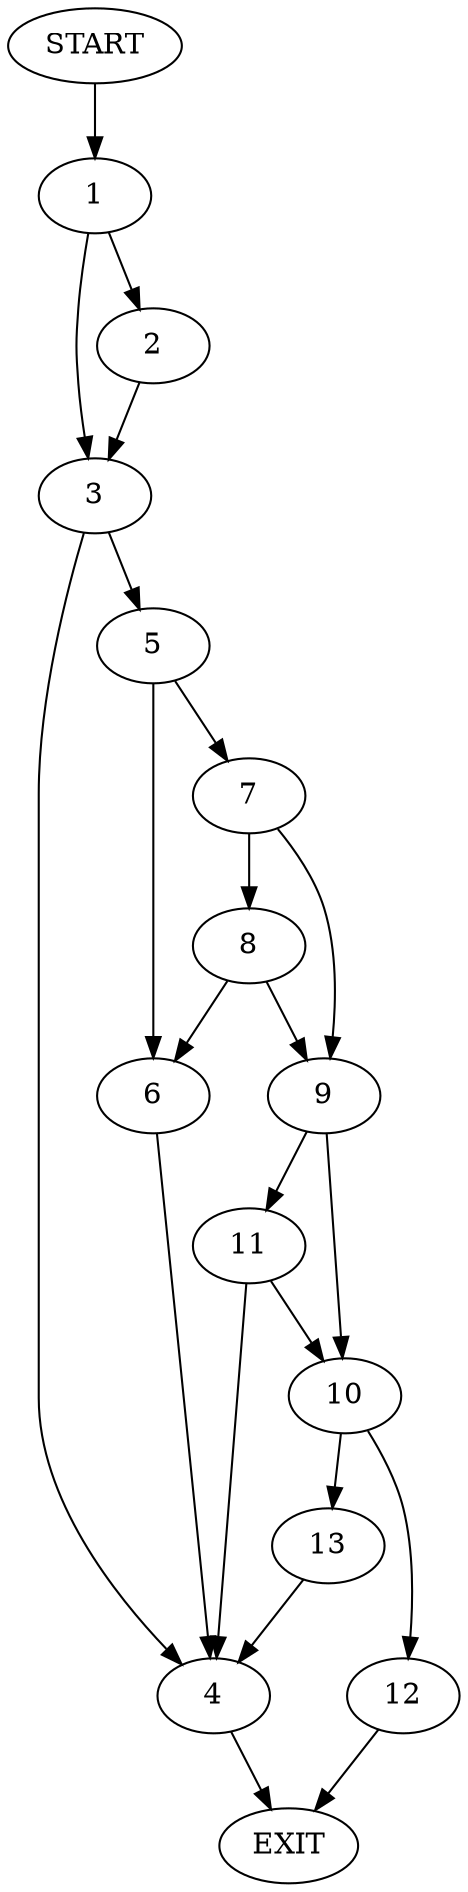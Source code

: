 digraph {
0 [label="START"]
14 [label="EXIT"]
0 -> 1
1 -> 2
1 -> 3
3 -> 4
3 -> 5
2 -> 3
5 -> 6
5 -> 7
4 -> 14
7 -> 8
7 -> 9
6 -> 4
9 -> 10
9 -> 11
8 -> 6
8 -> 9
10 -> 12
10 -> 13
11 -> 10
11 -> 4
13 -> 4
12 -> 14
}
